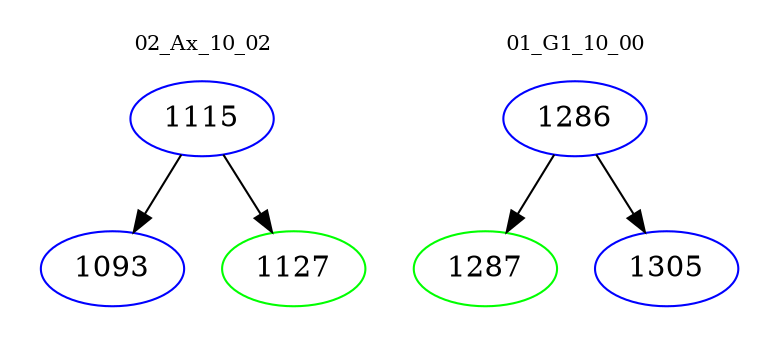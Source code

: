 digraph{
subgraph cluster_0 {
color = white
label = "02_Ax_10_02";
fontsize=10;
T0_1115 [label="1115", color="blue"]
T0_1115 -> T0_1093 [color="black"]
T0_1093 [label="1093", color="blue"]
T0_1115 -> T0_1127 [color="black"]
T0_1127 [label="1127", color="green"]
}
subgraph cluster_1 {
color = white
label = "01_G1_10_00";
fontsize=10;
T1_1286 [label="1286", color="blue"]
T1_1286 -> T1_1287 [color="black"]
T1_1287 [label="1287", color="green"]
T1_1286 -> T1_1305 [color="black"]
T1_1305 [label="1305", color="blue"]
}
}
